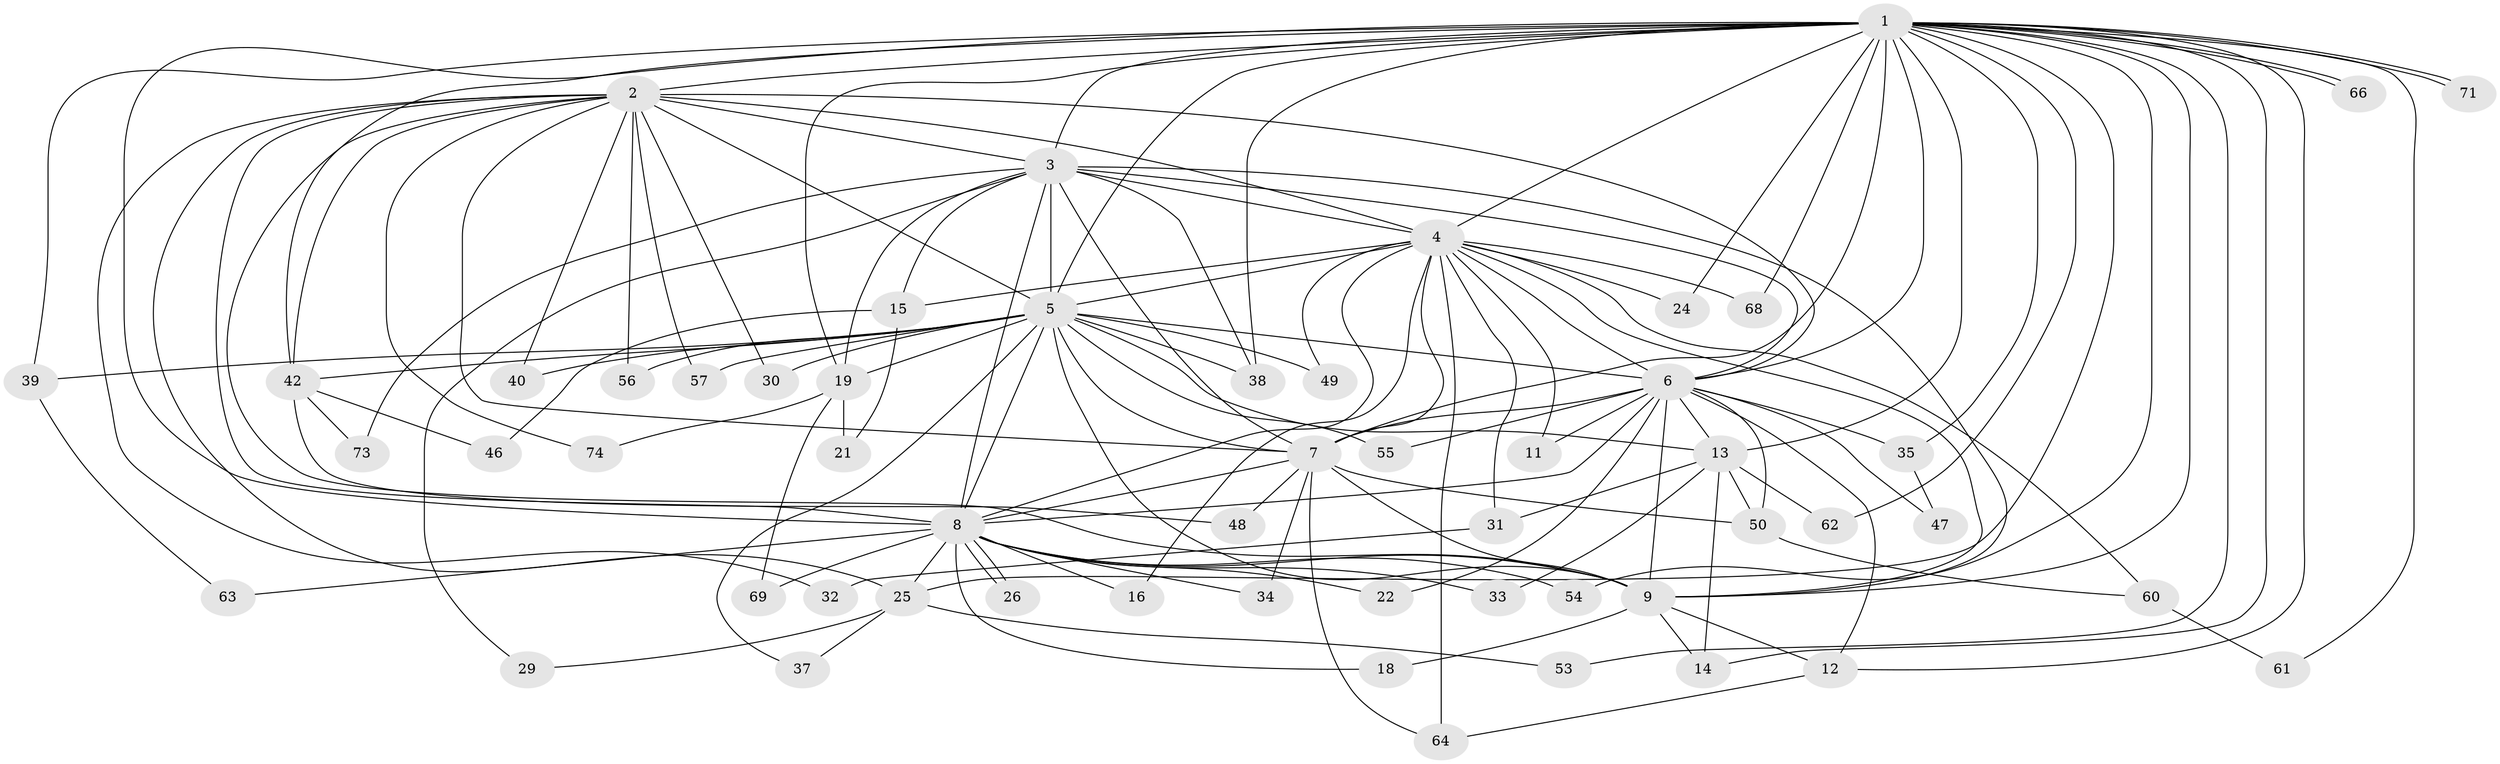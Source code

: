 // Generated by graph-tools (version 1.1) at 2025/51/02/27/25 19:51:41]
// undirected, 55 vertices, 137 edges
graph export_dot {
graph [start="1"]
  node [color=gray90,style=filled];
  1 [super="+27"];
  2 [super="+70"];
  3 [super="+28"];
  4 [super="+41"];
  5 [super="+10"];
  6 [super="+36"];
  7 [super="+65"];
  8 [super="+58"];
  9 [super="+43"];
  11;
  12 [super="+17"];
  13 [super="+23"];
  14 [super="+72"];
  15;
  16;
  18;
  19 [super="+20"];
  21;
  22;
  24;
  25 [super="+45"];
  26;
  29;
  30;
  31;
  32;
  33;
  34;
  35;
  37;
  38 [super="+59"];
  39 [super="+51"];
  40;
  42 [super="+44"];
  46;
  47 [super="+67"];
  48;
  49;
  50 [super="+52"];
  53;
  54;
  55;
  56;
  57;
  60;
  61;
  62;
  63;
  64;
  66;
  68;
  69;
  71;
  73;
  74;
  1 -- 2;
  1 -- 3;
  1 -- 4 [weight=2];
  1 -- 5 [weight=3];
  1 -- 6;
  1 -- 7;
  1 -- 8;
  1 -- 9;
  1 -- 12;
  1 -- 19;
  1 -- 24;
  1 -- 35;
  1 -- 38;
  1 -- 39 [weight=2];
  1 -- 53;
  1 -- 54;
  1 -- 61;
  1 -- 62;
  1 -- 66;
  1 -- 66;
  1 -- 68;
  1 -- 71;
  1 -- 71;
  1 -- 14;
  1 -- 42;
  1 -- 25;
  1 -- 13;
  2 -- 3;
  2 -- 4;
  2 -- 5 [weight=3];
  2 -- 6;
  2 -- 7;
  2 -- 8;
  2 -- 9;
  2 -- 25;
  2 -- 30;
  2 -- 32;
  2 -- 40;
  2 -- 42;
  2 -- 56;
  2 -- 57;
  2 -- 74;
  3 -- 4;
  3 -- 5 [weight=2];
  3 -- 6;
  3 -- 7;
  3 -- 8;
  3 -- 9;
  3 -- 15;
  3 -- 29;
  3 -- 73;
  3 -- 19;
  3 -- 38;
  4 -- 5 [weight=2];
  4 -- 6;
  4 -- 7;
  4 -- 8;
  4 -- 9;
  4 -- 11;
  4 -- 15;
  4 -- 16;
  4 -- 24;
  4 -- 31;
  4 -- 60;
  4 -- 64;
  4 -- 68;
  4 -- 49;
  5 -- 6 [weight=2];
  5 -- 7 [weight=2];
  5 -- 8 [weight=2];
  5 -- 9 [weight=2];
  5 -- 19 [weight=2];
  5 -- 39;
  5 -- 42;
  5 -- 49;
  5 -- 55;
  5 -- 56;
  5 -- 57;
  5 -- 37;
  5 -- 38;
  5 -- 40;
  5 -- 13;
  5 -- 30;
  6 -- 7;
  6 -- 8;
  6 -- 9 [weight=3];
  6 -- 11;
  6 -- 12;
  6 -- 13;
  6 -- 22;
  6 -- 35;
  6 -- 55;
  6 -- 47 [weight=2];
  6 -- 50;
  7 -- 8;
  7 -- 9;
  7 -- 34;
  7 -- 48;
  7 -- 50;
  7 -- 64;
  8 -- 9;
  8 -- 16;
  8 -- 18;
  8 -- 22;
  8 -- 25;
  8 -- 26;
  8 -- 26;
  8 -- 33;
  8 -- 34;
  8 -- 54;
  8 -- 63;
  8 -- 69;
  9 -- 14;
  9 -- 18;
  9 -- 12;
  12 -- 64;
  13 -- 14;
  13 -- 31;
  13 -- 33;
  13 -- 50;
  13 -- 62;
  15 -- 21;
  15 -- 46;
  19 -- 21;
  19 -- 69;
  19 -- 74;
  25 -- 29;
  25 -- 37;
  25 -- 53;
  31 -- 32;
  35 -- 47;
  39 -- 63;
  42 -- 46;
  42 -- 48;
  42 -- 73;
  50 -- 60;
  60 -- 61;
}
